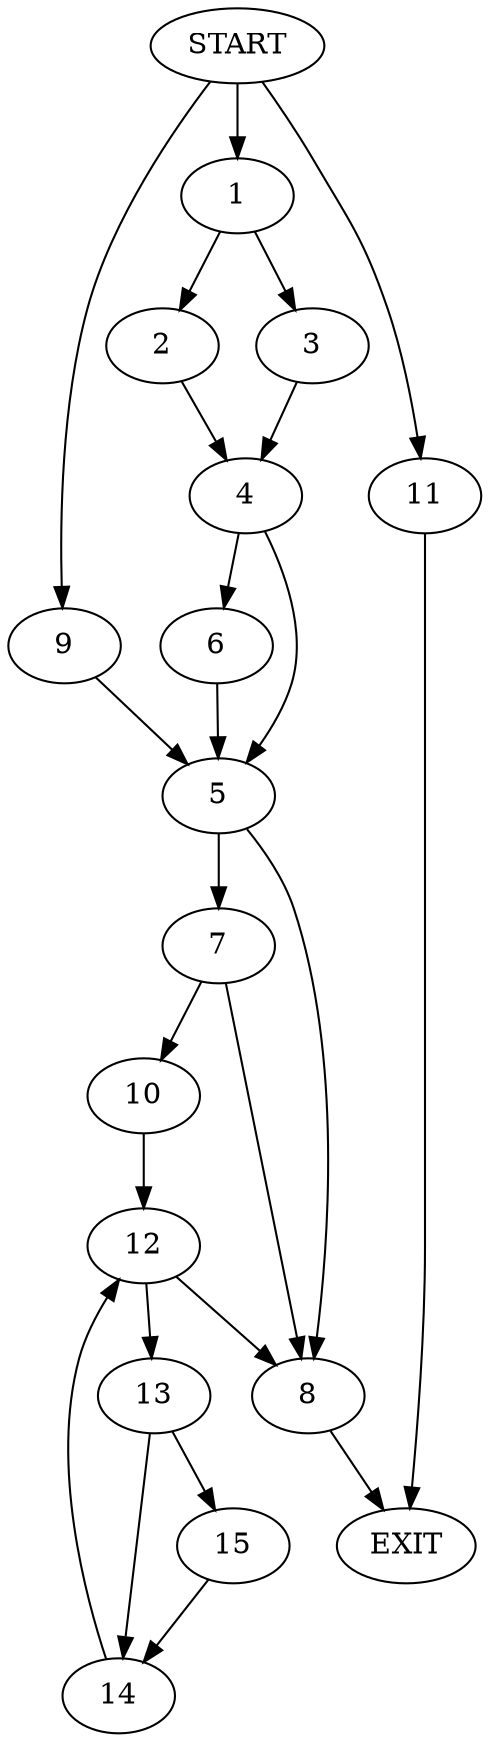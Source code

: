 digraph {
0 [label="START"]
16 [label="EXIT"]
0 -> 1
1 -> 2
1 -> 3
3 -> 4
2 -> 4
4 -> 5
4 -> 6
5 -> 7
5 -> 8
6 -> 5
0 -> 9
9 -> 5
8 -> 16
7 -> 8
7 -> 10
0 -> 11
11 -> 16
10 -> 12
12 -> 8
12 -> 13
13 -> 14
13 -> 15
15 -> 14
14 -> 12
}
